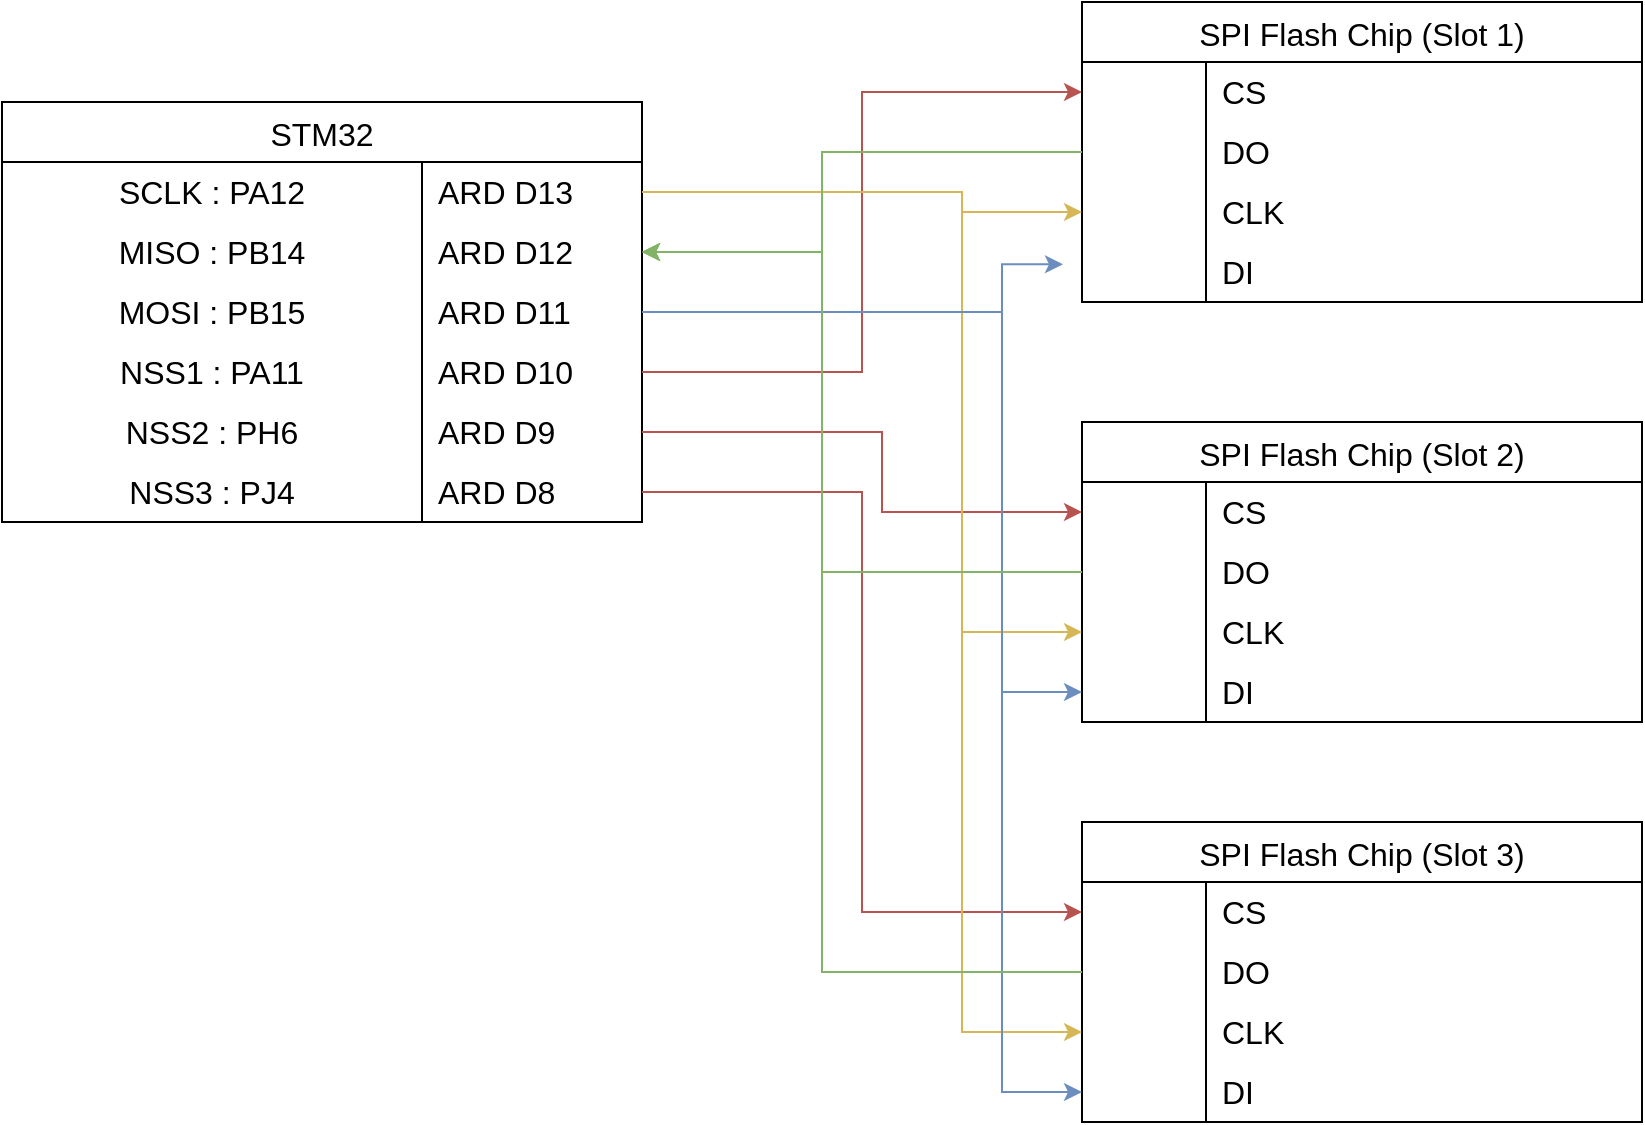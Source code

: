 <mxfile version="23.1.5" type="device">
  <diagram name="Page-1" id="Aokwl4Ek__EFPdircers">
    <mxGraphModel dx="926" dy="630" grid="1" gridSize="10" guides="1" tooltips="1" connect="1" arrows="1" fold="1" page="1" pageScale="1" pageWidth="850" pageHeight="1100" math="0" shadow="0">
      <root>
        <mxCell id="0" />
        <mxCell id="1" parent="0" />
        <mxCell id="2I5hoxMAuK4q-FN7Yz4z-8" value="STM32" style="shape=table;startSize=30;container=1;collapsible=0;childLayout=tableLayout;fixedRows=1;rowLines=0;fontStyle=0;strokeColor=default;fontSize=16;" parent="1" vertex="1">
          <mxGeometry x="110" y="190" width="320" height="210" as="geometry" />
        </mxCell>
        <mxCell id="2I5hoxMAuK4q-FN7Yz4z-9" value="" style="shape=tableRow;horizontal=0;startSize=0;swimlaneHead=0;swimlaneBody=0;top=0;left=0;bottom=0;right=0;collapsible=0;dropTarget=0;fillColor=none;points=[[0,0.5],[1,0.5]];portConstraint=eastwest;strokeColor=inherit;fontSize=16;" parent="2I5hoxMAuK4q-FN7Yz4z-8" vertex="1">
          <mxGeometry y="30" width="320" height="30" as="geometry" />
        </mxCell>
        <mxCell id="2I5hoxMAuK4q-FN7Yz4z-10" value="SCLK : PA12" style="shape=partialRectangle;html=1;whiteSpace=wrap;connectable=0;fillColor=none;top=0;left=0;bottom=0;right=0;overflow=hidden;pointerEvents=1;strokeColor=inherit;fontSize=16;" parent="2I5hoxMAuK4q-FN7Yz4z-9" vertex="1">
          <mxGeometry width="210" height="30" as="geometry">
            <mxRectangle width="210" height="30" as="alternateBounds" />
          </mxGeometry>
        </mxCell>
        <mxCell id="2I5hoxMAuK4q-FN7Yz4z-11" value="ARD D13" style="shape=partialRectangle;html=1;whiteSpace=wrap;connectable=0;fillColor=none;top=0;left=0;bottom=0;right=0;align=left;spacingLeft=6;overflow=hidden;strokeColor=inherit;fontSize=16;" parent="2I5hoxMAuK4q-FN7Yz4z-9" vertex="1">
          <mxGeometry x="210" width="110" height="30" as="geometry">
            <mxRectangle width="110" height="30" as="alternateBounds" />
          </mxGeometry>
        </mxCell>
        <mxCell id="2I5hoxMAuK4q-FN7Yz4z-12" value="" style="shape=tableRow;horizontal=0;startSize=0;swimlaneHead=0;swimlaneBody=0;top=0;left=0;bottom=0;right=0;collapsible=0;dropTarget=0;fillColor=none;points=[[0,0.5],[1,0.5]];portConstraint=eastwest;strokeColor=inherit;fontSize=16;" parent="2I5hoxMAuK4q-FN7Yz4z-8" vertex="1">
          <mxGeometry y="60" width="320" height="30" as="geometry" />
        </mxCell>
        <mxCell id="2I5hoxMAuK4q-FN7Yz4z-13" value="MISO : PB14" style="shape=partialRectangle;html=1;whiteSpace=wrap;connectable=0;fillColor=none;top=0;left=0;bottom=0;right=0;overflow=hidden;strokeColor=inherit;fontSize=16;" parent="2I5hoxMAuK4q-FN7Yz4z-12" vertex="1">
          <mxGeometry width="210" height="30" as="geometry">
            <mxRectangle width="210" height="30" as="alternateBounds" />
          </mxGeometry>
        </mxCell>
        <mxCell id="2I5hoxMAuK4q-FN7Yz4z-14" value="ARD D12" style="shape=partialRectangle;html=1;whiteSpace=wrap;connectable=0;fillColor=none;top=0;left=0;bottom=0;right=0;align=left;spacingLeft=6;overflow=hidden;strokeColor=inherit;fontSize=16;" parent="2I5hoxMAuK4q-FN7Yz4z-12" vertex="1">
          <mxGeometry x="210" width="110" height="30" as="geometry">
            <mxRectangle width="110" height="30" as="alternateBounds" />
          </mxGeometry>
        </mxCell>
        <mxCell id="2I5hoxMAuK4q-FN7Yz4z-15" value="" style="shape=tableRow;horizontal=0;startSize=0;swimlaneHead=0;swimlaneBody=0;top=0;left=0;bottom=0;right=0;collapsible=0;dropTarget=0;fillColor=none;points=[[0,0.5],[1,0.5]];portConstraint=eastwest;strokeColor=inherit;fontSize=16;" parent="2I5hoxMAuK4q-FN7Yz4z-8" vertex="1">
          <mxGeometry y="90" width="320" height="30" as="geometry" />
        </mxCell>
        <mxCell id="2I5hoxMAuK4q-FN7Yz4z-16" value="MOSI : PB15" style="shape=partialRectangle;html=1;whiteSpace=wrap;connectable=0;fillColor=none;top=0;left=0;bottom=0;right=0;overflow=hidden;strokeColor=inherit;fontSize=16;" parent="2I5hoxMAuK4q-FN7Yz4z-15" vertex="1">
          <mxGeometry width="210" height="30" as="geometry">
            <mxRectangle width="210" height="30" as="alternateBounds" />
          </mxGeometry>
        </mxCell>
        <mxCell id="2I5hoxMAuK4q-FN7Yz4z-17" value="ARD D11" style="shape=partialRectangle;html=1;whiteSpace=wrap;connectable=0;fillColor=none;top=0;left=0;bottom=0;right=0;align=left;spacingLeft=6;overflow=hidden;strokeColor=inherit;fontSize=16;" parent="2I5hoxMAuK4q-FN7Yz4z-15" vertex="1">
          <mxGeometry x="210" width="110" height="30" as="geometry">
            <mxRectangle width="110" height="30" as="alternateBounds" />
          </mxGeometry>
        </mxCell>
        <mxCell id="2I5hoxMAuK4q-FN7Yz4z-18" style="shape=tableRow;horizontal=0;startSize=0;swimlaneHead=0;swimlaneBody=0;top=0;left=0;bottom=0;right=0;collapsible=0;dropTarget=0;fillColor=none;points=[[0,0.5],[1,0.5]];portConstraint=eastwest;strokeColor=inherit;fontSize=16;" parent="2I5hoxMAuK4q-FN7Yz4z-8" vertex="1">
          <mxGeometry y="120" width="320" height="30" as="geometry" />
        </mxCell>
        <mxCell id="2I5hoxMAuK4q-FN7Yz4z-19" value="NSS1 : PA11" style="shape=partialRectangle;html=1;whiteSpace=wrap;connectable=0;fillColor=none;top=0;left=0;bottom=0;right=0;overflow=hidden;strokeColor=inherit;fontSize=16;" parent="2I5hoxMAuK4q-FN7Yz4z-18" vertex="1">
          <mxGeometry width="210" height="30" as="geometry">
            <mxRectangle width="210" height="30" as="alternateBounds" />
          </mxGeometry>
        </mxCell>
        <mxCell id="2I5hoxMAuK4q-FN7Yz4z-20" value="ARD D10" style="shape=partialRectangle;html=1;whiteSpace=wrap;connectable=0;fillColor=none;top=0;left=0;bottom=0;right=0;align=left;spacingLeft=6;overflow=hidden;strokeColor=inherit;fontSize=16;" parent="2I5hoxMAuK4q-FN7Yz4z-18" vertex="1">
          <mxGeometry x="210" width="110" height="30" as="geometry">
            <mxRectangle width="110" height="30" as="alternateBounds" />
          </mxGeometry>
        </mxCell>
        <mxCell id="2I5hoxMAuK4q-FN7Yz4z-21" style="shape=tableRow;horizontal=0;startSize=0;swimlaneHead=0;swimlaneBody=0;top=0;left=0;bottom=0;right=0;collapsible=0;dropTarget=0;fillColor=none;points=[[0,0.5],[1,0.5]];portConstraint=eastwest;strokeColor=inherit;fontSize=16;" parent="2I5hoxMAuK4q-FN7Yz4z-8" vertex="1">
          <mxGeometry y="150" width="320" height="30" as="geometry" />
        </mxCell>
        <mxCell id="2I5hoxMAuK4q-FN7Yz4z-22" value="NSS2 : PH6" style="shape=partialRectangle;html=1;whiteSpace=wrap;connectable=0;fillColor=none;top=0;left=0;bottom=0;right=0;overflow=hidden;strokeColor=inherit;fontSize=16;" parent="2I5hoxMAuK4q-FN7Yz4z-21" vertex="1">
          <mxGeometry width="210" height="30" as="geometry">
            <mxRectangle width="210" height="30" as="alternateBounds" />
          </mxGeometry>
        </mxCell>
        <mxCell id="2I5hoxMAuK4q-FN7Yz4z-23" value="ARD D9" style="shape=partialRectangle;html=1;whiteSpace=wrap;connectable=0;fillColor=none;top=0;left=0;bottom=0;right=0;align=left;spacingLeft=6;overflow=hidden;strokeColor=inherit;fontSize=16;" parent="2I5hoxMAuK4q-FN7Yz4z-21" vertex="1">
          <mxGeometry x="210" width="110" height="30" as="geometry">
            <mxRectangle width="110" height="30" as="alternateBounds" />
          </mxGeometry>
        </mxCell>
        <mxCell id="2I5hoxMAuK4q-FN7Yz4z-24" style="shape=tableRow;horizontal=0;startSize=0;swimlaneHead=0;swimlaneBody=0;top=0;left=0;bottom=0;right=0;collapsible=0;dropTarget=0;fillColor=none;points=[[0,0.5],[1,0.5]];portConstraint=eastwest;strokeColor=inherit;fontSize=16;" parent="2I5hoxMAuK4q-FN7Yz4z-8" vertex="1">
          <mxGeometry y="180" width="320" height="30" as="geometry" />
        </mxCell>
        <mxCell id="2I5hoxMAuK4q-FN7Yz4z-25" value="NSS3 : PJ4" style="shape=partialRectangle;html=1;whiteSpace=wrap;connectable=0;fillColor=none;top=0;left=0;bottom=0;right=0;overflow=hidden;strokeColor=inherit;fontSize=16;" parent="2I5hoxMAuK4q-FN7Yz4z-24" vertex="1">
          <mxGeometry width="210" height="30" as="geometry">
            <mxRectangle width="210" height="30" as="alternateBounds" />
          </mxGeometry>
        </mxCell>
        <mxCell id="2I5hoxMAuK4q-FN7Yz4z-26" value="ARD D8" style="shape=partialRectangle;html=1;whiteSpace=wrap;connectable=0;fillColor=none;top=0;left=0;bottom=0;right=0;align=left;spacingLeft=6;overflow=hidden;strokeColor=inherit;fontSize=16;" parent="2I5hoxMAuK4q-FN7Yz4z-24" vertex="1">
          <mxGeometry x="210" width="110" height="30" as="geometry">
            <mxRectangle width="110" height="30" as="alternateBounds" />
          </mxGeometry>
        </mxCell>
        <mxCell id="2I5hoxMAuK4q-FN7Yz4z-27" value="SPI Flash Chip (Slot 1)" style="shape=table;startSize=30;container=1;collapsible=0;childLayout=tableLayout;fixedRows=1;rowLines=0;fontStyle=0;strokeColor=default;fontSize=16;" parent="1" vertex="1">
          <mxGeometry x="650" y="140" width="280" height="150" as="geometry" />
        </mxCell>
        <mxCell id="2I5hoxMAuK4q-FN7Yz4z-28" value="" style="shape=tableRow;horizontal=0;startSize=0;swimlaneHead=0;swimlaneBody=0;top=0;left=0;bottom=0;right=0;collapsible=0;dropTarget=0;fillColor=none;points=[[0,0.5],[1,0.5]];portConstraint=eastwest;strokeColor=inherit;fontSize=16;" parent="2I5hoxMAuK4q-FN7Yz4z-27" vertex="1">
          <mxGeometry y="30" width="280" height="30" as="geometry" />
        </mxCell>
        <mxCell id="2I5hoxMAuK4q-FN7Yz4z-29" value="" style="shape=partialRectangle;html=1;whiteSpace=wrap;connectable=0;fillColor=none;top=0;left=0;bottom=0;right=0;overflow=hidden;pointerEvents=1;strokeColor=inherit;fontSize=16;" parent="2I5hoxMAuK4q-FN7Yz4z-28" vertex="1">
          <mxGeometry width="62" height="30" as="geometry">
            <mxRectangle width="62" height="30" as="alternateBounds" />
          </mxGeometry>
        </mxCell>
        <mxCell id="2I5hoxMAuK4q-FN7Yz4z-30" value="CS" style="shape=partialRectangle;html=1;whiteSpace=wrap;connectable=0;fillColor=none;top=0;left=0;bottom=0;right=0;align=left;spacingLeft=6;overflow=hidden;strokeColor=inherit;fontSize=16;" parent="2I5hoxMAuK4q-FN7Yz4z-28" vertex="1">
          <mxGeometry x="62" width="218" height="30" as="geometry">
            <mxRectangle width="218" height="30" as="alternateBounds" />
          </mxGeometry>
        </mxCell>
        <mxCell id="2I5hoxMAuK4q-FN7Yz4z-31" value="" style="shape=tableRow;horizontal=0;startSize=0;swimlaneHead=0;swimlaneBody=0;top=0;left=0;bottom=0;right=0;collapsible=0;dropTarget=0;fillColor=none;points=[[0,0.5],[1,0.5]];portConstraint=eastwest;strokeColor=inherit;fontSize=16;" parent="2I5hoxMAuK4q-FN7Yz4z-27" vertex="1">
          <mxGeometry y="60" width="280" height="30" as="geometry" />
        </mxCell>
        <mxCell id="2I5hoxMAuK4q-FN7Yz4z-32" value="" style="shape=partialRectangle;html=1;whiteSpace=wrap;connectable=0;fillColor=none;top=0;left=0;bottom=0;right=0;overflow=hidden;strokeColor=inherit;fontSize=16;" parent="2I5hoxMAuK4q-FN7Yz4z-31" vertex="1">
          <mxGeometry width="62" height="30" as="geometry">
            <mxRectangle width="62" height="30" as="alternateBounds" />
          </mxGeometry>
        </mxCell>
        <mxCell id="2I5hoxMAuK4q-FN7Yz4z-33" value="DO" style="shape=partialRectangle;html=1;whiteSpace=wrap;connectable=0;fillColor=none;top=0;left=0;bottom=0;right=0;align=left;spacingLeft=6;overflow=hidden;strokeColor=inherit;fontSize=16;" parent="2I5hoxMAuK4q-FN7Yz4z-31" vertex="1">
          <mxGeometry x="62" width="218" height="30" as="geometry">
            <mxRectangle width="218" height="30" as="alternateBounds" />
          </mxGeometry>
        </mxCell>
        <mxCell id="2I5hoxMAuK4q-FN7Yz4z-34" value="" style="shape=tableRow;horizontal=0;startSize=0;swimlaneHead=0;swimlaneBody=0;top=0;left=0;bottom=0;right=0;collapsible=0;dropTarget=0;fillColor=none;points=[[0,0.5],[1,0.5]];portConstraint=eastwest;strokeColor=inherit;fontSize=16;" parent="2I5hoxMAuK4q-FN7Yz4z-27" vertex="1">
          <mxGeometry y="90" width="280" height="30" as="geometry" />
        </mxCell>
        <mxCell id="2I5hoxMAuK4q-FN7Yz4z-35" value="" style="shape=partialRectangle;html=1;whiteSpace=wrap;connectable=0;fillColor=none;top=0;left=0;bottom=0;right=0;overflow=hidden;strokeColor=inherit;fontSize=16;" parent="2I5hoxMAuK4q-FN7Yz4z-34" vertex="1">
          <mxGeometry width="62" height="30" as="geometry">
            <mxRectangle width="62" height="30" as="alternateBounds" />
          </mxGeometry>
        </mxCell>
        <mxCell id="2I5hoxMAuK4q-FN7Yz4z-36" value="CLK" style="shape=partialRectangle;html=1;whiteSpace=wrap;connectable=0;fillColor=none;top=0;left=0;bottom=0;right=0;align=left;spacingLeft=6;overflow=hidden;strokeColor=inherit;fontSize=16;" parent="2I5hoxMAuK4q-FN7Yz4z-34" vertex="1">
          <mxGeometry x="62" width="218" height="30" as="geometry">
            <mxRectangle width="218" height="30" as="alternateBounds" />
          </mxGeometry>
        </mxCell>
        <mxCell id="2I5hoxMAuK4q-FN7Yz4z-37" style="shape=tableRow;horizontal=0;startSize=0;swimlaneHead=0;swimlaneBody=0;top=0;left=0;bottom=0;right=0;collapsible=0;dropTarget=0;fillColor=none;points=[[0,0.5],[1,0.5]];portConstraint=eastwest;strokeColor=inherit;fontSize=16;" parent="2I5hoxMAuK4q-FN7Yz4z-27" vertex="1">
          <mxGeometry y="120" width="280" height="30" as="geometry" />
        </mxCell>
        <mxCell id="2I5hoxMAuK4q-FN7Yz4z-38" style="shape=partialRectangle;html=1;whiteSpace=wrap;connectable=0;fillColor=none;top=0;left=0;bottom=0;right=0;overflow=hidden;strokeColor=inherit;fontSize=16;" parent="2I5hoxMAuK4q-FN7Yz4z-37" vertex="1">
          <mxGeometry width="62" height="30" as="geometry">
            <mxRectangle width="62" height="30" as="alternateBounds" />
          </mxGeometry>
        </mxCell>
        <mxCell id="2I5hoxMAuK4q-FN7Yz4z-39" value="DI" style="shape=partialRectangle;html=1;whiteSpace=wrap;connectable=0;fillColor=none;top=0;left=0;bottom=0;right=0;align=left;spacingLeft=6;overflow=hidden;strokeColor=inherit;fontSize=16;" parent="2I5hoxMAuK4q-FN7Yz4z-37" vertex="1">
          <mxGeometry x="62" width="218" height="30" as="geometry">
            <mxRectangle width="218" height="30" as="alternateBounds" />
          </mxGeometry>
        </mxCell>
        <mxCell id="2I5hoxMAuK4q-FN7Yz4z-40" value="SPI Flash Chip (Slot 2)" style="shape=table;startSize=30;container=1;collapsible=0;childLayout=tableLayout;fixedRows=1;rowLines=0;fontStyle=0;strokeColor=default;fontSize=16;" parent="1" vertex="1">
          <mxGeometry x="650" y="350" width="280" height="150" as="geometry" />
        </mxCell>
        <mxCell id="2I5hoxMAuK4q-FN7Yz4z-41" value="" style="shape=tableRow;horizontal=0;startSize=0;swimlaneHead=0;swimlaneBody=0;top=0;left=0;bottom=0;right=0;collapsible=0;dropTarget=0;fillColor=none;points=[[0,0.5],[1,0.5]];portConstraint=eastwest;strokeColor=inherit;fontSize=16;" parent="2I5hoxMAuK4q-FN7Yz4z-40" vertex="1">
          <mxGeometry y="30" width="280" height="30" as="geometry" />
        </mxCell>
        <mxCell id="2I5hoxMAuK4q-FN7Yz4z-42" value="" style="shape=partialRectangle;html=1;whiteSpace=wrap;connectable=0;fillColor=none;top=0;left=0;bottom=0;right=0;overflow=hidden;pointerEvents=1;strokeColor=inherit;fontSize=16;" parent="2I5hoxMAuK4q-FN7Yz4z-41" vertex="1">
          <mxGeometry width="62" height="30" as="geometry">
            <mxRectangle width="62" height="30" as="alternateBounds" />
          </mxGeometry>
        </mxCell>
        <mxCell id="2I5hoxMAuK4q-FN7Yz4z-43" value="CS" style="shape=partialRectangle;html=1;whiteSpace=wrap;connectable=0;fillColor=none;top=0;left=0;bottom=0;right=0;align=left;spacingLeft=6;overflow=hidden;strokeColor=inherit;fontSize=16;" parent="2I5hoxMAuK4q-FN7Yz4z-41" vertex="1">
          <mxGeometry x="62" width="218" height="30" as="geometry">
            <mxRectangle width="218" height="30" as="alternateBounds" />
          </mxGeometry>
        </mxCell>
        <mxCell id="2I5hoxMAuK4q-FN7Yz4z-44" value="" style="shape=tableRow;horizontal=0;startSize=0;swimlaneHead=0;swimlaneBody=0;top=0;left=0;bottom=0;right=0;collapsible=0;dropTarget=0;fillColor=none;points=[[0,0.5],[1,0.5]];portConstraint=eastwest;strokeColor=inherit;fontSize=16;" parent="2I5hoxMAuK4q-FN7Yz4z-40" vertex="1">
          <mxGeometry y="60" width="280" height="30" as="geometry" />
        </mxCell>
        <mxCell id="2I5hoxMAuK4q-FN7Yz4z-45" value="" style="shape=partialRectangle;html=1;whiteSpace=wrap;connectable=0;fillColor=none;top=0;left=0;bottom=0;right=0;overflow=hidden;strokeColor=inherit;fontSize=16;" parent="2I5hoxMAuK4q-FN7Yz4z-44" vertex="1">
          <mxGeometry width="62" height="30" as="geometry">
            <mxRectangle width="62" height="30" as="alternateBounds" />
          </mxGeometry>
        </mxCell>
        <mxCell id="2I5hoxMAuK4q-FN7Yz4z-46" value="DO" style="shape=partialRectangle;html=1;whiteSpace=wrap;connectable=0;fillColor=none;top=0;left=0;bottom=0;right=0;align=left;spacingLeft=6;overflow=hidden;strokeColor=inherit;fontSize=16;" parent="2I5hoxMAuK4q-FN7Yz4z-44" vertex="1">
          <mxGeometry x="62" width="218" height="30" as="geometry">
            <mxRectangle width="218" height="30" as="alternateBounds" />
          </mxGeometry>
        </mxCell>
        <mxCell id="2I5hoxMAuK4q-FN7Yz4z-47" value="" style="shape=tableRow;horizontal=0;startSize=0;swimlaneHead=0;swimlaneBody=0;top=0;left=0;bottom=0;right=0;collapsible=0;dropTarget=0;fillColor=none;points=[[0,0.5],[1,0.5]];portConstraint=eastwest;strokeColor=inherit;fontSize=16;" parent="2I5hoxMAuK4q-FN7Yz4z-40" vertex="1">
          <mxGeometry y="90" width="280" height="30" as="geometry" />
        </mxCell>
        <mxCell id="2I5hoxMAuK4q-FN7Yz4z-48" value="" style="shape=partialRectangle;html=1;whiteSpace=wrap;connectable=0;fillColor=none;top=0;left=0;bottom=0;right=0;overflow=hidden;strokeColor=inherit;fontSize=16;" parent="2I5hoxMAuK4q-FN7Yz4z-47" vertex="1">
          <mxGeometry width="62" height="30" as="geometry">
            <mxRectangle width="62" height="30" as="alternateBounds" />
          </mxGeometry>
        </mxCell>
        <mxCell id="2I5hoxMAuK4q-FN7Yz4z-49" value="CLK" style="shape=partialRectangle;html=1;whiteSpace=wrap;connectable=0;fillColor=none;top=0;left=0;bottom=0;right=0;align=left;spacingLeft=6;overflow=hidden;strokeColor=inherit;fontSize=16;" parent="2I5hoxMAuK4q-FN7Yz4z-47" vertex="1">
          <mxGeometry x="62" width="218" height="30" as="geometry">
            <mxRectangle width="218" height="30" as="alternateBounds" />
          </mxGeometry>
        </mxCell>
        <mxCell id="2I5hoxMAuK4q-FN7Yz4z-50" style="shape=tableRow;horizontal=0;startSize=0;swimlaneHead=0;swimlaneBody=0;top=0;left=0;bottom=0;right=0;collapsible=0;dropTarget=0;fillColor=none;points=[[0,0.5],[1,0.5]];portConstraint=eastwest;strokeColor=inherit;fontSize=16;" parent="2I5hoxMAuK4q-FN7Yz4z-40" vertex="1">
          <mxGeometry y="120" width="280" height="30" as="geometry" />
        </mxCell>
        <mxCell id="2I5hoxMAuK4q-FN7Yz4z-51" style="shape=partialRectangle;html=1;whiteSpace=wrap;connectable=0;fillColor=none;top=0;left=0;bottom=0;right=0;overflow=hidden;strokeColor=inherit;fontSize=16;" parent="2I5hoxMAuK4q-FN7Yz4z-50" vertex="1">
          <mxGeometry width="62" height="30" as="geometry">
            <mxRectangle width="62" height="30" as="alternateBounds" />
          </mxGeometry>
        </mxCell>
        <mxCell id="2I5hoxMAuK4q-FN7Yz4z-52" value="DI" style="shape=partialRectangle;html=1;whiteSpace=wrap;connectable=0;fillColor=none;top=0;left=0;bottom=0;right=0;align=left;spacingLeft=6;overflow=hidden;strokeColor=inherit;fontSize=16;" parent="2I5hoxMAuK4q-FN7Yz4z-50" vertex="1">
          <mxGeometry x="62" width="218" height="30" as="geometry">
            <mxRectangle width="218" height="30" as="alternateBounds" />
          </mxGeometry>
        </mxCell>
        <mxCell id="2I5hoxMAuK4q-FN7Yz4z-53" value="SPI Flash Chip (Slot 3)" style="shape=table;startSize=30;container=1;collapsible=0;childLayout=tableLayout;fixedRows=1;rowLines=0;fontStyle=0;strokeColor=default;fontSize=16;" parent="1" vertex="1">
          <mxGeometry x="650" y="550" width="280" height="150" as="geometry" />
        </mxCell>
        <mxCell id="2I5hoxMAuK4q-FN7Yz4z-54" value="" style="shape=tableRow;horizontal=0;startSize=0;swimlaneHead=0;swimlaneBody=0;top=0;left=0;bottom=0;right=0;collapsible=0;dropTarget=0;fillColor=none;points=[[0,0.5],[1,0.5]];portConstraint=eastwest;strokeColor=inherit;fontSize=16;" parent="2I5hoxMAuK4q-FN7Yz4z-53" vertex="1">
          <mxGeometry y="30" width="280" height="30" as="geometry" />
        </mxCell>
        <mxCell id="2I5hoxMAuK4q-FN7Yz4z-55" value="" style="shape=partialRectangle;html=1;whiteSpace=wrap;connectable=0;fillColor=none;top=0;left=0;bottom=0;right=0;overflow=hidden;pointerEvents=1;strokeColor=inherit;fontSize=16;" parent="2I5hoxMAuK4q-FN7Yz4z-54" vertex="1">
          <mxGeometry width="62" height="30" as="geometry">
            <mxRectangle width="62" height="30" as="alternateBounds" />
          </mxGeometry>
        </mxCell>
        <mxCell id="2I5hoxMAuK4q-FN7Yz4z-56" value="CS" style="shape=partialRectangle;html=1;whiteSpace=wrap;connectable=0;fillColor=none;top=0;left=0;bottom=0;right=0;align=left;spacingLeft=6;overflow=hidden;strokeColor=inherit;fontSize=16;" parent="2I5hoxMAuK4q-FN7Yz4z-54" vertex="1">
          <mxGeometry x="62" width="218" height="30" as="geometry">
            <mxRectangle width="218" height="30" as="alternateBounds" />
          </mxGeometry>
        </mxCell>
        <mxCell id="2I5hoxMAuK4q-FN7Yz4z-57" value="" style="shape=tableRow;horizontal=0;startSize=0;swimlaneHead=0;swimlaneBody=0;top=0;left=0;bottom=0;right=0;collapsible=0;dropTarget=0;fillColor=none;points=[[0,0.5],[1,0.5]];portConstraint=eastwest;strokeColor=inherit;fontSize=16;" parent="2I5hoxMAuK4q-FN7Yz4z-53" vertex="1">
          <mxGeometry y="60" width="280" height="30" as="geometry" />
        </mxCell>
        <mxCell id="2I5hoxMAuK4q-FN7Yz4z-58" value="" style="shape=partialRectangle;html=1;whiteSpace=wrap;connectable=0;fillColor=none;top=0;left=0;bottom=0;right=0;overflow=hidden;strokeColor=inherit;fontSize=16;" parent="2I5hoxMAuK4q-FN7Yz4z-57" vertex="1">
          <mxGeometry width="62" height="30" as="geometry">
            <mxRectangle width="62" height="30" as="alternateBounds" />
          </mxGeometry>
        </mxCell>
        <mxCell id="2I5hoxMAuK4q-FN7Yz4z-59" value="DO" style="shape=partialRectangle;html=1;whiteSpace=wrap;connectable=0;fillColor=none;top=0;left=0;bottom=0;right=0;align=left;spacingLeft=6;overflow=hidden;strokeColor=inherit;fontSize=16;" parent="2I5hoxMAuK4q-FN7Yz4z-57" vertex="1">
          <mxGeometry x="62" width="218" height="30" as="geometry">
            <mxRectangle width="218" height="30" as="alternateBounds" />
          </mxGeometry>
        </mxCell>
        <mxCell id="2I5hoxMAuK4q-FN7Yz4z-60" value="" style="shape=tableRow;horizontal=0;startSize=0;swimlaneHead=0;swimlaneBody=0;top=0;left=0;bottom=0;right=0;collapsible=0;dropTarget=0;fillColor=none;points=[[0,0.5],[1,0.5]];portConstraint=eastwest;strokeColor=inherit;fontSize=16;" parent="2I5hoxMAuK4q-FN7Yz4z-53" vertex="1">
          <mxGeometry y="90" width="280" height="30" as="geometry" />
        </mxCell>
        <mxCell id="2I5hoxMAuK4q-FN7Yz4z-61" value="" style="shape=partialRectangle;html=1;whiteSpace=wrap;connectable=0;fillColor=none;top=0;left=0;bottom=0;right=0;overflow=hidden;strokeColor=inherit;fontSize=16;" parent="2I5hoxMAuK4q-FN7Yz4z-60" vertex="1">
          <mxGeometry width="62" height="30" as="geometry">
            <mxRectangle width="62" height="30" as="alternateBounds" />
          </mxGeometry>
        </mxCell>
        <mxCell id="2I5hoxMAuK4q-FN7Yz4z-62" value="CLK" style="shape=partialRectangle;html=1;whiteSpace=wrap;connectable=0;fillColor=none;top=0;left=0;bottom=0;right=0;align=left;spacingLeft=6;overflow=hidden;strokeColor=inherit;fontSize=16;" parent="2I5hoxMAuK4q-FN7Yz4z-60" vertex="1">
          <mxGeometry x="62" width="218" height="30" as="geometry">
            <mxRectangle width="218" height="30" as="alternateBounds" />
          </mxGeometry>
        </mxCell>
        <mxCell id="2I5hoxMAuK4q-FN7Yz4z-63" style="shape=tableRow;horizontal=0;startSize=0;swimlaneHead=0;swimlaneBody=0;top=0;left=0;bottom=0;right=0;collapsible=0;dropTarget=0;fillColor=none;points=[[0,0.5],[1,0.5]];portConstraint=eastwest;strokeColor=inherit;fontSize=16;" parent="2I5hoxMAuK4q-FN7Yz4z-53" vertex="1">
          <mxGeometry y="120" width="280" height="30" as="geometry" />
        </mxCell>
        <mxCell id="2I5hoxMAuK4q-FN7Yz4z-64" style="shape=partialRectangle;html=1;whiteSpace=wrap;connectable=0;fillColor=none;top=0;left=0;bottom=0;right=0;overflow=hidden;strokeColor=inherit;fontSize=16;" parent="2I5hoxMAuK4q-FN7Yz4z-63" vertex="1">
          <mxGeometry width="62" height="30" as="geometry">
            <mxRectangle width="62" height="30" as="alternateBounds" />
          </mxGeometry>
        </mxCell>
        <mxCell id="2I5hoxMAuK4q-FN7Yz4z-65" value="DI" style="shape=partialRectangle;html=1;whiteSpace=wrap;connectable=0;fillColor=none;top=0;left=0;bottom=0;right=0;align=left;spacingLeft=6;overflow=hidden;strokeColor=inherit;fontSize=16;" parent="2I5hoxMAuK4q-FN7Yz4z-63" vertex="1">
          <mxGeometry x="62" width="218" height="30" as="geometry">
            <mxRectangle width="218" height="30" as="alternateBounds" />
          </mxGeometry>
        </mxCell>
        <mxCell id="2I5hoxMAuK4q-FN7Yz4z-66" style="edgeStyle=orthogonalEdgeStyle;rounded=0;orthogonalLoop=1;jettySize=auto;html=1;exitX=1;exitY=0.5;exitDx=0;exitDy=0;fillColor=#f8cecc;strokeColor=#b85450;" parent="1" source="2I5hoxMAuK4q-FN7Yz4z-24" target="2I5hoxMAuK4q-FN7Yz4z-54" edge="1">
          <mxGeometry relative="1" as="geometry" />
        </mxCell>
        <mxCell id="2I5hoxMAuK4q-FN7Yz4z-67" style="edgeStyle=orthogonalEdgeStyle;rounded=0;orthogonalLoop=1;jettySize=auto;html=1;exitX=1;exitY=0.5;exitDx=0;exitDy=0;entryX=0;entryY=0.5;entryDx=0;entryDy=0;fillColor=#f8cecc;strokeColor=#b85450;" parent="1" source="2I5hoxMAuK4q-FN7Yz4z-21" target="2I5hoxMAuK4q-FN7Yz4z-41" edge="1">
          <mxGeometry relative="1" as="geometry">
            <Array as="points">
              <mxPoint x="550" y="355" />
              <mxPoint x="550" y="395" />
            </Array>
          </mxGeometry>
        </mxCell>
        <mxCell id="2I5hoxMAuK4q-FN7Yz4z-68" style="edgeStyle=orthogonalEdgeStyle;rounded=0;orthogonalLoop=1;jettySize=auto;html=1;exitX=1;exitY=0.5;exitDx=0;exitDy=0;entryX=0;entryY=0.5;entryDx=0;entryDy=0;fillColor=#f8cecc;strokeColor=#b85450;" parent="1" source="2I5hoxMAuK4q-FN7Yz4z-18" target="2I5hoxMAuK4q-FN7Yz4z-28" edge="1">
          <mxGeometry relative="1" as="geometry" />
        </mxCell>
        <mxCell id="2I5hoxMAuK4q-FN7Yz4z-69" style="edgeStyle=orthogonalEdgeStyle;rounded=0;orthogonalLoop=1;jettySize=auto;html=1;exitX=1;exitY=0.5;exitDx=0;exitDy=0;entryX=0;entryY=0.5;entryDx=0;entryDy=0;fillColor=#fff2cc;strokeColor=#d6b656;" parent="1" source="2I5hoxMAuK4q-FN7Yz4z-9" target="2I5hoxMAuK4q-FN7Yz4z-34" edge="1">
          <mxGeometry relative="1" as="geometry">
            <Array as="points">
              <mxPoint x="590" y="235" />
              <mxPoint x="590" y="245" />
            </Array>
          </mxGeometry>
        </mxCell>
        <mxCell id="2I5hoxMAuK4q-FN7Yz4z-70" style="edgeStyle=orthogonalEdgeStyle;rounded=0;orthogonalLoop=1;jettySize=auto;html=1;exitX=1;exitY=0.5;exitDx=0;exitDy=0;entryX=0;entryY=0.5;entryDx=0;entryDy=0;fillColor=#fff2cc;strokeColor=#d6b656;" parent="1" source="2I5hoxMAuK4q-FN7Yz4z-9" target="2I5hoxMAuK4q-FN7Yz4z-47" edge="1">
          <mxGeometry relative="1" as="geometry">
            <Array as="points">
              <mxPoint x="590" y="235" />
              <mxPoint x="590" y="455" />
            </Array>
          </mxGeometry>
        </mxCell>
        <mxCell id="2I5hoxMAuK4q-FN7Yz4z-71" style="edgeStyle=orthogonalEdgeStyle;rounded=0;orthogonalLoop=1;jettySize=auto;html=1;exitX=1;exitY=0.5;exitDx=0;exitDy=0;entryX=0;entryY=0.5;entryDx=0;entryDy=0;fillColor=#fff2cc;strokeColor=#d6b656;" parent="1" source="2I5hoxMAuK4q-FN7Yz4z-9" target="2I5hoxMAuK4q-FN7Yz4z-60" edge="1">
          <mxGeometry relative="1" as="geometry">
            <Array as="points">
              <mxPoint x="590" y="235" />
              <mxPoint x="590" y="655" />
            </Array>
          </mxGeometry>
        </mxCell>
        <mxCell id="2I5hoxMAuK4q-FN7Yz4z-75" style="edgeStyle=orthogonalEdgeStyle;rounded=0;orthogonalLoop=1;jettySize=auto;html=1;exitX=1;exitY=0.5;exitDx=0;exitDy=0;entryX=-0.034;entryY=0.371;entryDx=0;entryDy=0;entryPerimeter=0;fillColor=#dae8fc;strokeColor=#6c8ebf;" parent="1" source="2I5hoxMAuK4q-FN7Yz4z-15" target="2I5hoxMAuK4q-FN7Yz4z-37" edge="1">
          <mxGeometry relative="1" as="geometry">
            <Array as="points">
              <mxPoint x="610" y="295" />
              <mxPoint x="610" y="271" />
            </Array>
          </mxGeometry>
        </mxCell>
        <mxCell id="2I5hoxMAuK4q-FN7Yz4z-76" style="edgeStyle=orthogonalEdgeStyle;rounded=0;orthogonalLoop=1;jettySize=auto;html=1;exitX=1;exitY=0.5;exitDx=0;exitDy=0;entryX=0;entryY=0.5;entryDx=0;entryDy=0;fillColor=#dae8fc;strokeColor=#6c8ebf;" parent="1" source="2I5hoxMAuK4q-FN7Yz4z-15" target="2I5hoxMAuK4q-FN7Yz4z-50" edge="1">
          <mxGeometry relative="1" as="geometry">
            <Array as="points">
              <mxPoint x="610" y="295" />
              <mxPoint x="610" y="485" />
            </Array>
          </mxGeometry>
        </mxCell>
        <mxCell id="2I5hoxMAuK4q-FN7Yz4z-77" style="edgeStyle=orthogonalEdgeStyle;rounded=0;orthogonalLoop=1;jettySize=auto;html=1;exitX=1;exitY=0.5;exitDx=0;exitDy=0;entryX=0;entryY=0.5;entryDx=0;entryDy=0;fillColor=#dae8fc;strokeColor=#6c8ebf;" parent="1" source="2I5hoxMAuK4q-FN7Yz4z-15" target="2I5hoxMAuK4q-FN7Yz4z-63" edge="1">
          <mxGeometry relative="1" as="geometry">
            <Array as="points">
              <mxPoint x="610" y="295" />
              <mxPoint x="610" y="685" />
            </Array>
          </mxGeometry>
        </mxCell>
        <mxCell id="McvCVas1yFafFRfggoW3-1" style="edgeStyle=orthogonalEdgeStyle;rounded=0;orthogonalLoop=1;jettySize=auto;html=1;exitX=0;exitY=0.5;exitDx=0;exitDy=0;entryX=1;entryY=0.5;entryDx=0;entryDy=0;fillColor=#d5e8d4;strokeColor=#82b366;" edge="1" parent="1" source="2I5hoxMAuK4q-FN7Yz4z-31" target="2I5hoxMAuK4q-FN7Yz4z-12">
          <mxGeometry relative="1" as="geometry">
            <Array as="points">
              <mxPoint x="520" y="215" />
              <mxPoint x="520" y="265" />
            </Array>
          </mxGeometry>
        </mxCell>
        <mxCell id="McvCVas1yFafFRfggoW3-2" style="edgeStyle=orthogonalEdgeStyle;rounded=0;orthogonalLoop=1;jettySize=auto;html=1;exitX=0;exitY=0.5;exitDx=0;exitDy=0;entryX=1;entryY=0.5;entryDx=0;entryDy=0;fillColor=#d5e8d4;strokeColor=#82b366;" edge="1" parent="1" source="2I5hoxMAuK4q-FN7Yz4z-44" target="2I5hoxMAuK4q-FN7Yz4z-12">
          <mxGeometry relative="1" as="geometry">
            <mxPoint x="490" y="280" as="targetPoint" />
            <Array as="points">
              <mxPoint x="520" y="425" />
              <mxPoint x="520" y="265" />
            </Array>
          </mxGeometry>
        </mxCell>
        <mxCell id="McvCVas1yFafFRfggoW3-3" style="edgeStyle=orthogonalEdgeStyle;rounded=0;orthogonalLoop=1;jettySize=auto;html=1;exitX=0;exitY=0.5;exitDx=0;exitDy=0;entryX=1;entryY=0.5;entryDx=0;entryDy=0;fillColor=#d5e8d4;strokeColor=#82b366;" edge="1" parent="1" source="2I5hoxMAuK4q-FN7Yz4z-57" target="2I5hoxMAuK4q-FN7Yz4z-12">
          <mxGeometry relative="1" as="geometry">
            <Array as="points">
              <mxPoint x="520" y="625" />
              <mxPoint x="520" y="265" />
            </Array>
          </mxGeometry>
        </mxCell>
      </root>
    </mxGraphModel>
  </diagram>
</mxfile>
